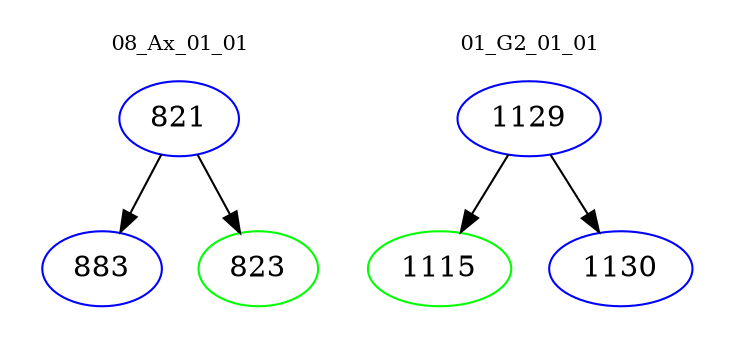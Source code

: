 digraph{
subgraph cluster_0 {
color = white
label = "08_Ax_01_01";
fontsize=10;
T0_821 [label="821", color="blue"]
T0_821 -> T0_883 [color="black"]
T0_883 [label="883", color="blue"]
T0_821 -> T0_823 [color="black"]
T0_823 [label="823", color="green"]
}
subgraph cluster_1 {
color = white
label = "01_G2_01_01";
fontsize=10;
T1_1129 [label="1129", color="blue"]
T1_1129 -> T1_1115 [color="black"]
T1_1115 [label="1115", color="green"]
T1_1129 -> T1_1130 [color="black"]
T1_1130 [label="1130", color="blue"]
}
}
